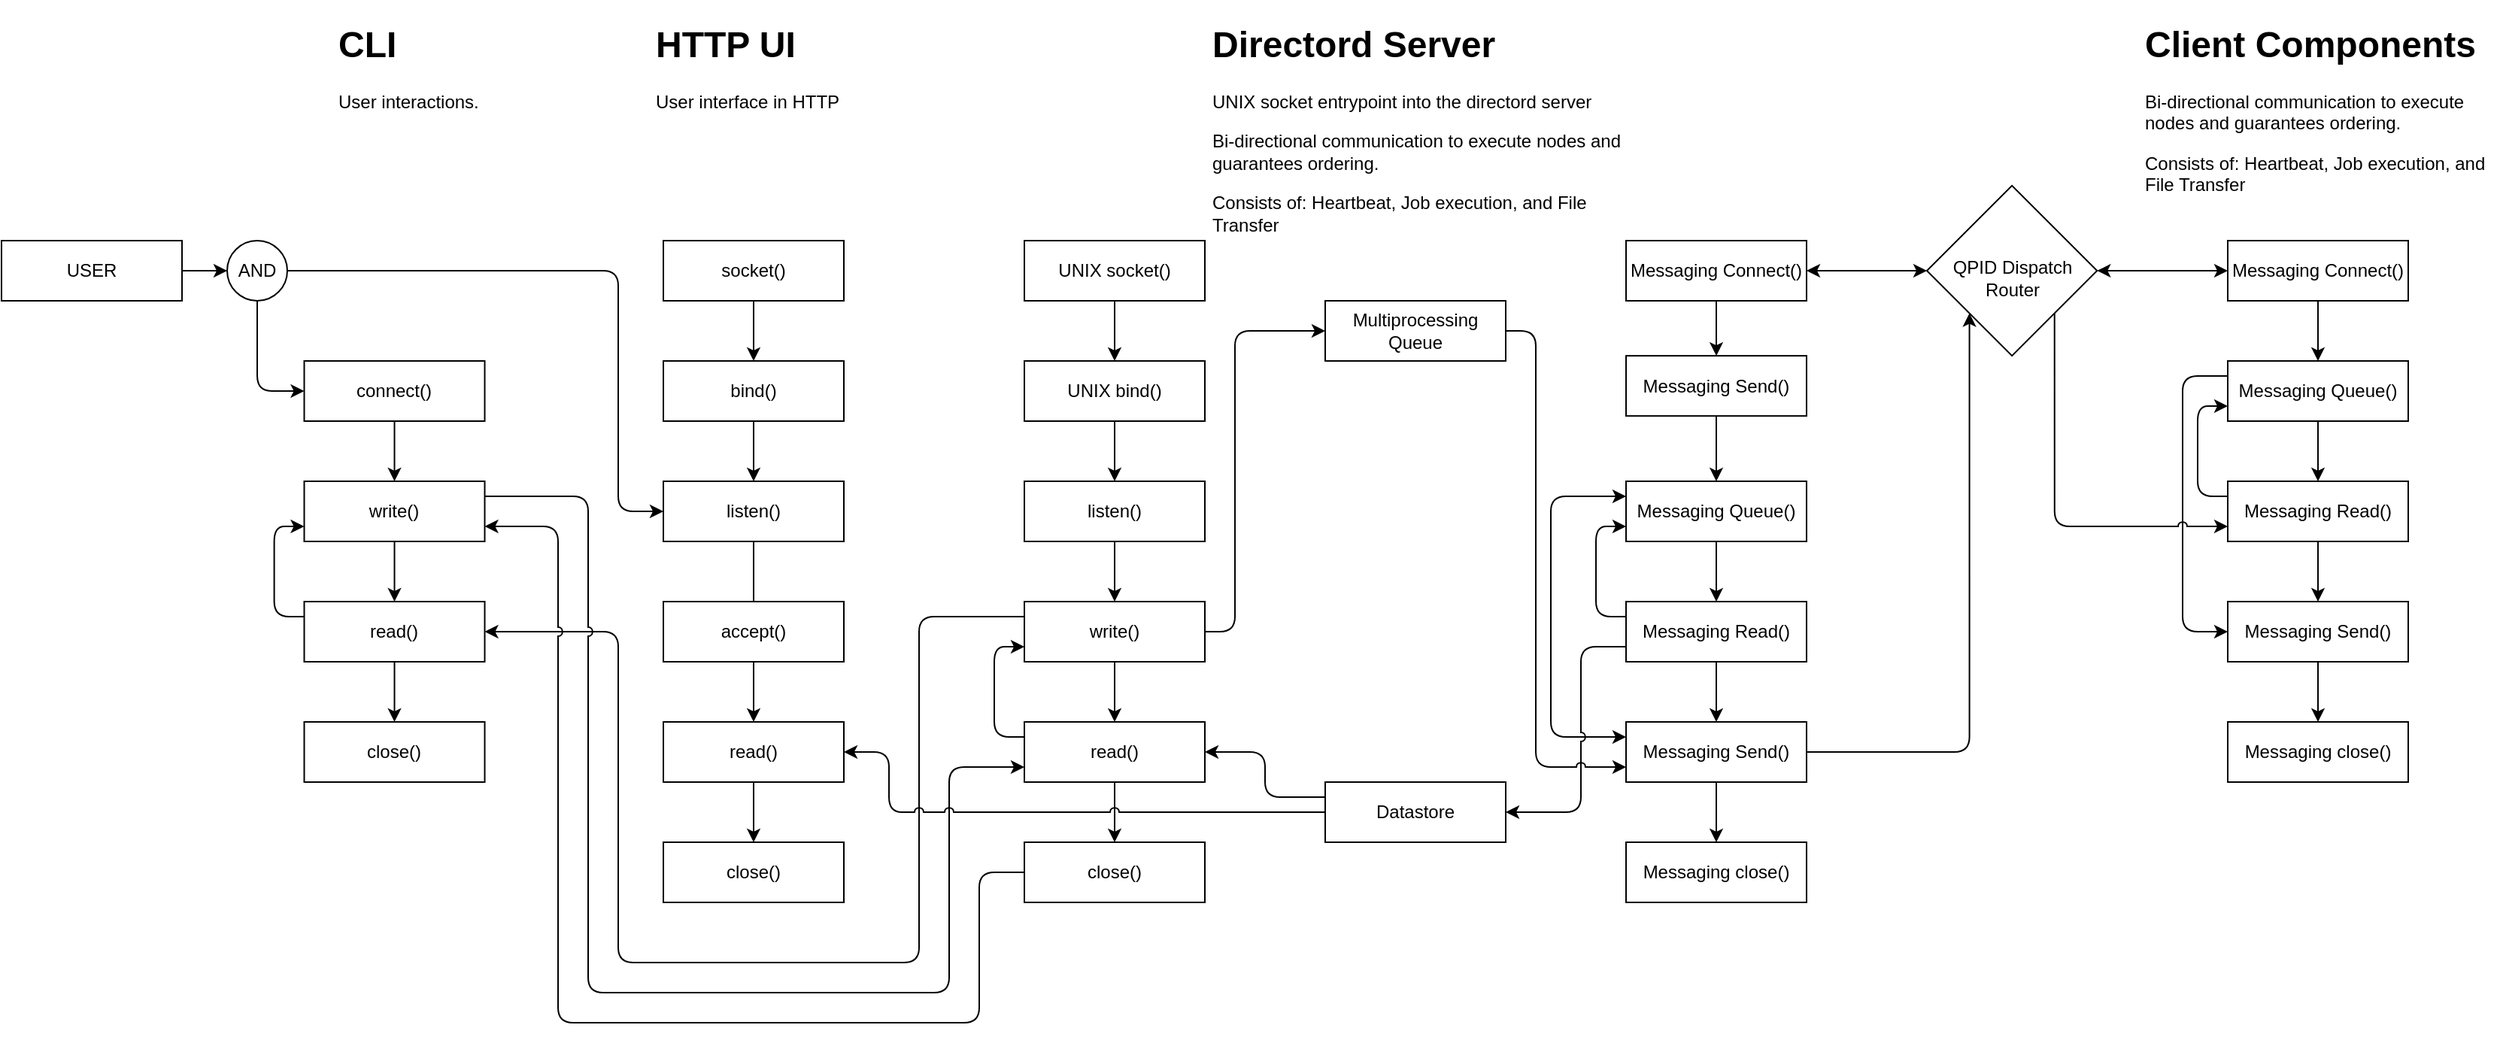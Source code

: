 <mxfile version="15.4.1" type="github">
  <diagram name="Page-1" id="8ce9d11a-91a2-4d17-14d8-a56ed91bf033">
    <mxGraphModel dx="3018" dy="1089" grid="1" gridSize="10" guides="1" tooltips="1" connect="1" arrows="1" fold="1" page="1" pageScale="1" pageWidth="1100" pageHeight="850" background="#ffffff" math="0" shadow="0">
      <root>
        <mxCell id="0" />
        <mxCell id="1" parent="0" />
        <mxCell id="bobSDe8uDwk_6qxty1IZ-181" style="edgeStyle=orthogonalEdgeStyle;orthogonalLoop=1;jettySize=auto;html=1;exitX=1;exitY=0.5;exitDx=0;exitDy=0;startArrow=none;startFill=0;rounded=1;jumpStyle=arc;entryX=0.5;entryY=1;entryDx=0;entryDy=0;" parent="1" source="bobSDe8uDwk_6qxty1IZ-66" target="_8_m-4VWOtP7xJWO-N_d-12" edge="1">
          <mxGeometry relative="1" as="geometry">
            <Array as="points">
              <mxPoint x="588" y="580" />
            </Array>
            <mxPoint x="590" y="280" as="targetPoint" />
          </mxGeometry>
        </mxCell>
        <mxCell id="bobSDe8uDwk_6qxty1IZ-14" style="edgeStyle=orthogonalEdgeStyle;rounded=0;orthogonalLoop=1;jettySize=auto;html=1;exitX=0.5;exitY=1;exitDx=0;exitDy=0;entryX=0.5;entryY=0;entryDx=0;entryDy=0;" parent="1" source="bobSDe8uDwk_6qxty1IZ-209" target="bobSDe8uDwk_6qxty1IZ-11" edge="1">
          <mxGeometry relative="1" as="geometry" />
        </mxCell>
        <mxCell id="bobSDe8uDwk_6qxty1IZ-7" value="UNIX socket()" style="rounded=0;whiteSpace=wrap;html=1;" parent="1" vertex="1">
          <mxGeometry x="-40" y="240" width="120" height="40" as="geometry" />
        </mxCell>
        <mxCell id="bobSDe8uDwk_6qxty1IZ-8" value="&lt;h1&gt;Directord Server&lt;/h1&gt;&lt;p&gt;UNIX socket entrypoint into the directord server&lt;/p&gt;&lt;p&gt;Bi-directional communication to execute nodes and guarantees ordering.&lt;/p&gt;&lt;p&gt;Consists of: Heartbeat, Job execution, and File Transfer&lt;/p&gt;" style="text;html=1;strokeColor=none;fillColor=none;spacing=5;spacingTop=-20;whiteSpace=wrap;overflow=hidden;rounded=0;" parent="1" vertex="1">
          <mxGeometry x="80" y="90" width="280" height="150" as="geometry" />
        </mxCell>
        <mxCell id="bobSDe8uDwk_6qxty1IZ-18" style="edgeStyle=orthogonalEdgeStyle;rounded=0;orthogonalLoop=1;jettySize=auto;html=1;exitX=0.5;exitY=1;exitDx=0;exitDy=0;entryX=0.5;entryY=0;entryDx=0;entryDy=0;" parent="1" source="bobSDe8uDwk_6qxty1IZ-11" target="bobSDe8uDwk_6qxty1IZ-15" edge="1">
          <mxGeometry relative="1" as="geometry" />
        </mxCell>
        <mxCell id="bobSDe8uDwk_6qxty1IZ-190" style="edgeStyle=orthogonalEdgeStyle;rounded=1;jumpStyle=arc;orthogonalLoop=1;jettySize=auto;html=1;exitX=1;exitY=0.5;exitDx=0;exitDy=0;entryX=0;entryY=0.5;entryDx=0;entryDy=0;startArrow=none;startFill=0;endArrow=classic;endFill=1;" parent="1" source="bobSDe8uDwk_6qxty1IZ-11" target="bobSDe8uDwk_6qxty1IZ-187" edge="1">
          <mxGeometry relative="1" as="geometry">
            <Array as="points">
              <mxPoint x="100" y="500" />
              <mxPoint x="100" y="300" />
            </Array>
          </mxGeometry>
        </mxCell>
        <mxCell id="bobSDe8uDwk_6qxty1IZ-240" style="edgeStyle=orthogonalEdgeStyle;rounded=1;jumpStyle=arc;orthogonalLoop=1;jettySize=auto;html=1;exitX=0;exitY=0.25;exitDx=0;exitDy=0;entryX=1;entryY=0.5;entryDx=0;entryDy=0;startArrow=none;startFill=0;endArrow=classic;endFill=1;" parent="1" source="bobSDe8uDwk_6qxty1IZ-11" target="bobSDe8uDwk_6qxty1IZ-201" edge="1">
          <mxGeometry relative="1" as="geometry">
            <Array as="points">
              <mxPoint x="-110" y="490" />
              <mxPoint x="-110" y="720" />
              <mxPoint x="-310" y="720" />
              <mxPoint x="-310" y="500" />
            </Array>
          </mxGeometry>
        </mxCell>
        <mxCell id="bobSDe8uDwk_6qxty1IZ-11" value="write()" style="rounded=0;whiteSpace=wrap;html=1;" parent="1" vertex="1">
          <mxGeometry x="-40" y="480" width="120" height="40" as="geometry" />
        </mxCell>
        <mxCell id="bobSDe8uDwk_6qxty1IZ-13" style="edgeStyle=orthogonalEdgeStyle;rounded=1;orthogonalLoop=1;jettySize=auto;html=1;exitX=1;exitY=0.25;exitDx=0;exitDy=0;entryX=0;entryY=0.75;entryDx=0;entryDy=0;startArrow=none;startFill=0;jumpStyle=arc;" parent="1" source="bobSDe8uDwk_6qxty1IZ-198" target="bobSDe8uDwk_6qxty1IZ-15" edge="1">
          <mxGeometry relative="1" as="geometry">
            <Array as="points">
              <mxPoint x="-330" y="410" />
              <mxPoint x="-330" y="740" />
              <mxPoint x="-90" y="740" />
              <mxPoint x="-90" y="590" />
            </Array>
          </mxGeometry>
        </mxCell>
        <mxCell id="bobSDe8uDwk_6qxty1IZ-203" style="edgeStyle=orthogonalEdgeStyle;rounded=1;jumpStyle=arc;orthogonalLoop=1;jettySize=auto;html=1;exitX=0.5;exitY=1;exitDx=0;exitDy=0;entryX=0.5;entryY=0;entryDx=0;entryDy=0;startArrow=none;startFill=0;endArrow=classic;endFill=1;" parent="1" source="bobSDe8uDwk_6qxty1IZ-12" target="bobSDe8uDwk_6qxty1IZ-198" edge="1">
          <mxGeometry relative="1" as="geometry" />
        </mxCell>
        <mxCell id="bobSDe8uDwk_6qxty1IZ-12" value="connect()" style="rounded=0;whiteSpace=wrap;html=1;" parent="1" vertex="1">
          <mxGeometry x="-518.75" y="320" width="120" height="40" as="geometry" />
        </mxCell>
        <mxCell id="bobSDe8uDwk_6qxty1IZ-17" style="edgeStyle=orthogonalEdgeStyle;rounded=1;orthogonalLoop=1;jettySize=auto;html=1;exitX=0;exitY=0.25;exitDx=0;exitDy=0;entryX=0;entryY=0.75;entryDx=0;entryDy=0;" parent="1" source="bobSDe8uDwk_6qxty1IZ-15" target="bobSDe8uDwk_6qxty1IZ-11" edge="1">
          <mxGeometry relative="1" as="geometry" />
        </mxCell>
        <mxCell id="bobSDe8uDwk_6qxty1IZ-19" style="edgeStyle=orthogonalEdgeStyle;rounded=0;orthogonalLoop=1;jettySize=auto;html=1;exitX=0.5;exitY=1;exitDx=0;exitDy=0;entryX=0.5;entryY=0;entryDx=0;entryDy=0;" parent="1" source="bobSDe8uDwk_6qxty1IZ-15" target="bobSDe8uDwk_6qxty1IZ-16" edge="1">
          <mxGeometry relative="1" as="geometry" />
        </mxCell>
        <mxCell id="bobSDe8uDwk_6qxty1IZ-15" value="read()" style="rounded=0;whiteSpace=wrap;html=1;" parent="1" vertex="1">
          <mxGeometry x="-40" y="560" width="120" height="40" as="geometry" />
        </mxCell>
        <mxCell id="bobSDe8uDwk_6qxty1IZ-196" style="edgeStyle=orthogonalEdgeStyle;rounded=1;jumpStyle=arc;orthogonalLoop=1;jettySize=auto;html=1;exitX=0;exitY=0.5;exitDx=0;exitDy=0;entryX=1;entryY=0.75;entryDx=0;entryDy=0;startArrow=none;startFill=0;endArrow=classic;endFill=1;" parent="1" source="bobSDe8uDwk_6qxty1IZ-16" target="bobSDe8uDwk_6qxty1IZ-198" edge="1">
          <mxGeometry relative="1" as="geometry">
            <Array as="points">
              <mxPoint x="-70" y="660" />
              <mxPoint x="-70" y="760" />
              <mxPoint x="-350" y="760" />
              <mxPoint x="-350" y="430" />
            </Array>
          </mxGeometry>
        </mxCell>
        <mxCell id="bobSDe8uDwk_6qxty1IZ-16" value="close()" style="rounded=0;whiteSpace=wrap;html=1;" parent="1" vertex="1">
          <mxGeometry x="-40" y="640" width="120" height="40" as="geometry" />
        </mxCell>
        <mxCell id="bobSDe8uDwk_6qxty1IZ-20" value="&lt;h1&gt;CLI&lt;/h1&gt;&lt;p&gt;User interactions.&lt;/p&gt;" style="text;html=1;strokeColor=none;fillColor=none;spacing=5;spacingTop=-20;whiteSpace=wrap;overflow=hidden;rounded=0;" parent="1" vertex="1">
          <mxGeometry x="-501.25" y="90" width="102.5" height="70" as="geometry" />
        </mxCell>
        <mxCell id="bobSDe8uDwk_6qxty1IZ-56" style="edgeStyle=orthogonalEdgeStyle;rounded=0;orthogonalLoop=1;jettySize=auto;html=1;exitX=0.5;exitY=1;exitDx=0;exitDy=0;entryX=0.5;entryY=0;entryDx=0;entryDy=0;fontStyle=0" parent="1" target="bobSDe8uDwk_6qxty1IZ-59" edge="1">
          <mxGeometry relative="1" as="geometry">
            <mxPoint x="420" y="280" as="sourcePoint" />
          </mxGeometry>
        </mxCell>
        <mxCell id="bobSDe8uDwk_6qxty1IZ-60" style="edgeStyle=orthogonalEdgeStyle;rounded=0;orthogonalLoop=1;jettySize=auto;html=1;exitX=0.5;exitY=1;exitDx=0;exitDy=0;entryX=0.5;entryY=0;entryDx=0;entryDy=0;fontStyle=0" parent="1" source="bobSDe8uDwk_6qxty1IZ-61" target="bobSDe8uDwk_6qxty1IZ-63" edge="1">
          <mxGeometry relative="1" as="geometry" />
        </mxCell>
        <mxCell id="_8_m-4VWOtP7xJWO-N_d-5" style="edgeStyle=orthogonalEdgeStyle;rounded=1;orthogonalLoop=1;jettySize=auto;html=1;exitX=0;exitY=0.25;exitDx=0;exitDy=0;entryX=0;entryY=0.25;entryDx=0;entryDy=0;startArrow=classic;startFill=1;jumpStyle=arc;" edge="1" parent="1" source="bobSDe8uDwk_6qxty1IZ-61" target="bobSDe8uDwk_6qxty1IZ-66">
          <mxGeometry relative="1" as="geometry">
            <Array as="points">
              <mxPoint x="310" y="410" />
              <mxPoint x="310" y="570" />
            </Array>
          </mxGeometry>
        </mxCell>
        <mxCell id="bobSDe8uDwk_6qxty1IZ-61" value="Messaging Queue()" style="rounded=0;whiteSpace=wrap;html=1;fontStyle=0" parent="1" vertex="1">
          <mxGeometry x="360" y="400" width="120" height="40" as="geometry" />
        </mxCell>
        <mxCell id="bobSDe8uDwk_6qxty1IZ-185" style="edgeStyle=orthogonalEdgeStyle;rounded=1;jumpStyle=arc;orthogonalLoop=1;jettySize=auto;html=1;exitX=0.5;exitY=1;exitDx=0;exitDy=0;entryX=0.5;entryY=0;entryDx=0;entryDy=0;startArrow=none;startFill=0;endArrow=classic;endFill=1;" parent="1" source="bobSDe8uDwk_6qxty1IZ-63" target="bobSDe8uDwk_6qxty1IZ-66" edge="1">
          <mxGeometry relative="1" as="geometry" />
        </mxCell>
        <mxCell id="_8_m-4VWOtP7xJWO-N_d-6" style="edgeStyle=orthogonalEdgeStyle;rounded=1;orthogonalLoop=1;jettySize=auto;html=1;exitX=0;exitY=0.25;exitDx=0;exitDy=0;entryX=0;entryY=0.75;entryDx=0;entryDy=0;startArrow=none;startFill=0;endArrow=classic;endFill=1;jumpStyle=arc;" edge="1" parent="1" source="bobSDe8uDwk_6qxty1IZ-63" target="bobSDe8uDwk_6qxty1IZ-61">
          <mxGeometry relative="1" as="geometry" />
        </mxCell>
        <mxCell id="bobSDe8uDwk_6qxty1IZ-63" value="Messaging Read()" style="rounded=0;whiteSpace=wrap;html=1;fontStyle=0" parent="1" vertex="1">
          <mxGeometry x="360" y="480" width="120" height="40" as="geometry" />
        </mxCell>
        <mxCell id="bobSDe8uDwk_6qxty1IZ-65" style="edgeStyle=orthogonalEdgeStyle;rounded=0;orthogonalLoop=1;jettySize=auto;html=1;exitX=0.5;exitY=1;exitDx=0;exitDy=0;entryX=0.5;entryY=0;entryDx=0;entryDy=0;fontStyle=0" parent="1" source="bobSDe8uDwk_6qxty1IZ-66" target="bobSDe8uDwk_6qxty1IZ-67" edge="1">
          <mxGeometry relative="1" as="geometry" />
        </mxCell>
        <mxCell id="bobSDe8uDwk_6qxty1IZ-194" style="edgeStyle=orthogonalEdgeStyle;rounded=1;jumpStyle=arc;orthogonalLoop=1;jettySize=auto;html=1;exitX=0;exitY=0.75;exitDx=0;exitDy=0;entryX=1;entryY=0.5;entryDx=0;entryDy=0;startArrow=none;startFill=0;endArrow=classic;endFill=1;" parent="1" source="bobSDe8uDwk_6qxty1IZ-63" target="bobSDe8uDwk_6qxty1IZ-189" edge="1">
          <mxGeometry relative="1" as="geometry">
            <mxPoint x="240" y="460" as="targetPoint" />
            <Array as="points">
              <mxPoint x="330" y="510" />
              <mxPoint x="330" y="620" />
            </Array>
          </mxGeometry>
        </mxCell>
        <mxCell id="bobSDe8uDwk_6qxty1IZ-66" value="Messaging Send()" style="rounded=0;whiteSpace=wrap;html=1;fontStyle=0" parent="1" vertex="1">
          <mxGeometry x="360" y="560" width="120" height="40" as="geometry" />
        </mxCell>
        <mxCell id="bobSDe8uDwk_6qxty1IZ-67" value="Messaging close()" style="rounded=0;whiteSpace=wrap;html=1;fontStyle=0" parent="1" vertex="1">
          <mxGeometry x="360" y="640" width="120" height="40" as="geometry" />
        </mxCell>
        <mxCell id="bobSDe8uDwk_6qxty1IZ-85" style="edgeStyle=orthogonalEdgeStyle;rounded=0;orthogonalLoop=1;jettySize=auto;html=1;exitX=0.5;exitY=1;exitDx=0;exitDy=0;entryX=0.5;entryY=0;entryDx=0;entryDy=0;fontStyle=0" parent="1" edge="1">
          <mxGeometry relative="1" as="geometry">
            <mxPoint x="425" y="260" as="sourcePoint" />
          </mxGeometry>
        </mxCell>
        <mxCell id="bobSDe8uDwk_6qxty1IZ-87" style="edgeStyle=orthogonalEdgeStyle;rounded=0;orthogonalLoop=1;jettySize=auto;html=1;exitX=0.5;exitY=1;exitDx=0;exitDy=0;fontStyle=0" parent="1" edge="1">
          <mxGeometry relative="1" as="geometry">
            <mxPoint x="425" y="340" as="sourcePoint" />
          </mxGeometry>
        </mxCell>
        <mxCell id="bobSDe8uDwk_6qxty1IZ-89" style="edgeStyle=orthogonalEdgeStyle;rounded=0;orthogonalLoop=1;jettySize=auto;html=1;exitX=0.5;exitY=1;exitDx=0;exitDy=0;entryX=0.5;entryY=0;entryDx=0;entryDy=0;fontStyle=0" parent="1" edge="1">
          <mxGeometry relative="1" as="geometry">
            <mxPoint x="425" y="420" as="sourcePoint" />
          </mxGeometry>
        </mxCell>
        <mxCell id="bobSDe8uDwk_6qxty1IZ-91" style="edgeStyle=orthogonalEdgeStyle;rounded=0;orthogonalLoop=1;jettySize=auto;html=1;exitX=0.5;exitY=1;exitDx=0;exitDy=0;entryX=0.5;entryY=0;entryDx=0;entryDy=0;fontStyle=0" parent="1" edge="1">
          <mxGeometry relative="1" as="geometry">
            <mxPoint x="425" y="500" as="sourcePoint" />
          </mxGeometry>
        </mxCell>
        <mxCell id="bobSDe8uDwk_6qxty1IZ-93" style="edgeStyle=orthogonalEdgeStyle;rounded=0;orthogonalLoop=1;jettySize=auto;html=1;exitX=0;exitY=0.25;exitDx=0;exitDy=0;entryX=0;entryY=0.75;entryDx=0;entryDy=0;fontStyle=0" parent="1" edge="1">
          <mxGeometry relative="1" as="geometry">
            <mxPoint x="365" y="490" as="targetPoint" />
          </mxGeometry>
        </mxCell>
        <mxCell id="bobSDe8uDwk_6qxty1IZ-94" style="edgeStyle=orthogonalEdgeStyle;rounded=0;orthogonalLoop=1;jettySize=auto;html=1;exitX=0.5;exitY=1;exitDx=0;exitDy=0;entryX=0.5;entryY=0;entryDx=0;entryDy=0;fontStyle=0" parent="1" edge="1">
          <mxGeometry relative="1" as="geometry">
            <mxPoint x="425" y="580" as="sourcePoint" />
          </mxGeometry>
        </mxCell>
        <mxCell id="bobSDe8uDwk_6qxty1IZ-97" style="edgeStyle=orthogonalEdgeStyle;rounded=0;orthogonalLoop=1;jettySize=auto;html=1;exitX=0.5;exitY=1;exitDx=0;exitDy=0;entryX=0.5;entryY=0;entryDx=0;entryDy=0;fontStyle=0" parent="1" edge="1">
          <mxGeometry relative="1" as="geometry">
            <mxPoint x="435" y="270" as="sourcePoint" />
          </mxGeometry>
        </mxCell>
        <mxCell id="bobSDe8uDwk_6qxty1IZ-99" style="edgeStyle=orthogonalEdgeStyle;rounded=0;orthogonalLoop=1;jettySize=auto;html=1;exitX=0.5;exitY=1;exitDx=0;exitDy=0;fontStyle=0" parent="1" edge="1">
          <mxGeometry relative="1" as="geometry">
            <mxPoint x="435" y="350" as="sourcePoint" />
          </mxGeometry>
        </mxCell>
        <mxCell id="bobSDe8uDwk_6qxty1IZ-101" style="edgeStyle=orthogonalEdgeStyle;rounded=0;orthogonalLoop=1;jettySize=auto;html=1;exitX=0.5;exitY=1;exitDx=0;exitDy=0;entryX=0.5;entryY=0;entryDx=0;entryDy=0;fontStyle=0" parent="1" edge="1">
          <mxGeometry relative="1" as="geometry">
            <mxPoint x="435" y="430" as="sourcePoint" />
          </mxGeometry>
        </mxCell>
        <mxCell id="bobSDe8uDwk_6qxty1IZ-103" style="edgeStyle=orthogonalEdgeStyle;rounded=0;orthogonalLoop=1;jettySize=auto;html=1;exitX=0.5;exitY=1;exitDx=0;exitDy=0;entryX=0.5;entryY=0;entryDx=0;entryDy=0;fontStyle=0" parent="1" edge="1">
          <mxGeometry relative="1" as="geometry">
            <mxPoint x="435" y="510" as="sourcePoint" />
          </mxGeometry>
        </mxCell>
        <mxCell id="bobSDe8uDwk_6qxty1IZ-105" style="edgeStyle=orthogonalEdgeStyle;rounded=0;orthogonalLoop=1;jettySize=auto;html=1;exitX=0;exitY=0.25;exitDx=0;exitDy=0;entryX=0;entryY=0.75;entryDx=0;entryDy=0;fontStyle=0" parent="1" edge="1">
          <mxGeometry relative="1" as="geometry">
            <mxPoint x="375" y="500" as="targetPoint" />
          </mxGeometry>
        </mxCell>
        <mxCell id="bobSDe8uDwk_6qxty1IZ-106" style="edgeStyle=orthogonalEdgeStyle;rounded=0;orthogonalLoop=1;jettySize=auto;html=1;exitX=0.5;exitY=1;exitDx=0;exitDy=0;entryX=0.5;entryY=0;entryDx=0;entryDy=0;fontStyle=0" parent="1" edge="1">
          <mxGeometry relative="1" as="geometry">
            <mxPoint x="435" y="590" as="sourcePoint" />
          </mxGeometry>
        </mxCell>
        <mxCell id="bobSDe8uDwk_6qxty1IZ-125" style="edgeStyle=orthogonalEdgeStyle;rounded=0;orthogonalLoop=1;jettySize=auto;html=1;exitX=0.5;exitY=1;exitDx=0;exitDy=0;entryX=0.5;entryY=0;entryDx=0;entryDy=0;" parent="1" source="bobSDe8uDwk_6qxty1IZ-115" target="bobSDe8uDwk_6qxty1IZ-119" edge="1">
          <mxGeometry relative="1" as="geometry">
            <mxPoint x="820" y="320" as="targetPoint" />
          </mxGeometry>
        </mxCell>
        <mxCell id="_8_m-4VWOtP7xJWO-N_d-3" style="edgeStyle=orthogonalEdgeStyle;rounded=0;orthogonalLoop=1;jettySize=auto;html=1;exitX=0;exitY=0.5;exitDx=0;exitDy=0;entryX=1;entryY=0;entryDx=0;entryDy=0;startArrow=classic;startFill=1;" edge="1" parent="1" source="bobSDe8uDwk_6qxty1IZ-115" target="_8_m-4VWOtP7xJWO-N_d-12">
          <mxGeometry relative="1" as="geometry">
            <mxPoint x="680" y="260" as="targetPoint" />
          </mxGeometry>
        </mxCell>
        <mxCell id="bobSDe8uDwk_6qxty1IZ-115" value="Messaging Connect()" style="rounded=0;whiteSpace=wrap;html=1;fontStyle=0" parent="1" vertex="1">
          <mxGeometry x="760" y="240" width="120" height="40" as="geometry" />
        </mxCell>
        <mxCell id="bobSDe8uDwk_6qxty1IZ-118" style="edgeStyle=orthogonalEdgeStyle;rounded=0;orthogonalLoop=1;jettySize=auto;html=1;exitX=0.5;exitY=1;exitDx=0;exitDy=0;entryX=0.5;entryY=0;entryDx=0;entryDy=0;fontStyle=0" parent="1" source="bobSDe8uDwk_6qxty1IZ-119" target="bobSDe8uDwk_6qxty1IZ-121" edge="1">
          <mxGeometry relative="1" as="geometry" />
        </mxCell>
        <mxCell id="_8_m-4VWOtP7xJWO-N_d-9" style="edgeStyle=orthogonalEdgeStyle;rounded=1;orthogonalLoop=1;jettySize=auto;html=1;exitX=0;exitY=0.25;exitDx=0;exitDy=0;startArrow=none;startFill=0;endArrow=classic;endFill=1;entryX=0;entryY=0.5;entryDx=0;entryDy=0;jumpStyle=arc;" edge="1" parent="1" source="bobSDe8uDwk_6qxty1IZ-119" target="bobSDe8uDwk_6qxty1IZ-123">
          <mxGeometry relative="1" as="geometry">
            <Array as="points">
              <mxPoint x="730" y="330" />
              <mxPoint x="730" y="500" />
            </Array>
          </mxGeometry>
        </mxCell>
        <mxCell id="bobSDe8uDwk_6qxty1IZ-119" value="Messaging Queue()" style="rounded=0;whiteSpace=wrap;html=1;fontStyle=0" parent="1" vertex="1">
          <mxGeometry x="760" y="320" width="120" height="40" as="geometry" />
        </mxCell>
        <mxCell id="bobSDe8uDwk_6qxty1IZ-120" style="edgeStyle=orthogonalEdgeStyle;rounded=0;orthogonalLoop=1;jettySize=auto;html=1;exitX=0.5;exitY=1;exitDx=0;exitDy=0;entryX=0.5;entryY=0;entryDx=0;entryDy=0;fontStyle=0" parent="1" source="bobSDe8uDwk_6qxty1IZ-121" target="bobSDe8uDwk_6qxty1IZ-123" edge="1">
          <mxGeometry relative="1" as="geometry" />
        </mxCell>
        <mxCell id="_8_m-4VWOtP7xJWO-N_d-8" style="edgeStyle=orthogonalEdgeStyle;rounded=1;orthogonalLoop=1;jettySize=auto;html=1;exitX=0;exitY=0.25;exitDx=0;exitDy=0;entryX=0;entryY=0.75;entryDx=0;entryDy=0;startArrow=none;startFill=0;endArrow=classic;endFill=1;jumpStyle=arc;" edge="1" parent="1" source="bobSDe8uDwk_6qxty1IZ-121" target="bobSDe8uDwk_6qxty1IZ-119">
          <mxGeometry relative="1" as="geometry" />
        </mxCell>
        <mxCell id="bobSDe8uDwk_6qxty1IZ-121" value="Messaging&amp;nbsp;Read()" style="rounded=0;whiteSpace=wrap;html=1;fontStyle=0" parent="1" vertex="1">
          <mxGeometry x="760" y="400" width="120" height="40" as="geometry" />
        </mxCell>
        <mxCell id="bobSDe8uDwk_6qxty1IZ-122" style="edgeStyle=orthogonalEdgeStyle;rounded=0;orthogonalLoop=1;jettySize=auto;html=1;exitX=0.5;exitY=1;exitDx=0;exitDy=0;entryX=0.5;entryY=0;entryDx=0;entryDy=0;fontStyle=0" parent="1" source="bobSDe8uDwk_6qxty1IZ-123" target="bobSDe8uDwk_6qxty1IZ-124" edge="1">
          <mxGeometry relative="1" as="geometry" />
        </mxCell>
        <mxCell id="bobSDe8uDwk_6qxty1IZ-123" value="Messaging&amp;nbsp;Send()" style="rounded=0;whiteSpace=wrap;html=1;fontStyle=0" parent="1" vertex="1">
          <mxGeometry x="760" y="480" width="120" height="40" as="geometry" />
        </mxCell>
        <mxCell id="bobSDe8uDwk_6qxty1IZ-124" value="Messaging&amp;nbsp;close()" style="rounded=0;whiteSpace=wrap;html=1;fontStyle=0" parent="1" vertex="1">
          <mxGeometry x="760" y="560" width="120" height="40" as="geometry" />
        </mxCell>
        <mxCell id="bobSDe8uDwk_6qxty1IZ-133" style="edgeStyle=orthogonalEdgeStyle;rounded=0;orthogonalLoop=1;jettySize=auto;html=1;exitX=0.5;exitY=1;exitDx=0;exitDy=0;entryX=0.5;entryY=0;entryDx=0;entryDy=0;fontStyle=0" parent="1" edge="1">
          <mxGeometry relative="1" as="geometry">
            <mxPoint x="750" y="540" as="targetPoint" />
          </mxGeometry>
        </mxCell>
        <mxCell id="bobSDe8uDwk_6qxty1IZ-135" style="edgeStyle=orthogonalEdgeStyle;rounded=0;orthogonalLoop=1;jettySize=auto;html=1;exitX=0.5;exitY=1;exitDx=0;exitDy=0;entryX=0.5;entryY=0;entryDx=0;entryDy=0;fontStyle=0" parent="1" edge="1">
          <mxGeometry relative="1" as="geometry">
            <mxPoint x="750" y="620" as="targetPoint" />
          </mxGeometry>
        </mxCell>
        <mxCell id="bobSDe8uDwk_6qxty1IZ-136" style="edgeStyle=orthogonalEdgeStyle;rounded=0;orthogonalLoop=1;jettySize=auto;html=1;exitX=0;exitY=0.5;exitDx=0;exitDy=0;entryX=0;entryY=0.5;entryDx=0;entryDy=0;" parent="1" edge="1">
          <mxGeometry relative="1" as="geometry">
            <mxPoint x="690" y="560" as="sourcePoint" />
          </mxGeometry>
        </mxCell>
        <mxCell id="bobSDe8uDwk_6qxty1IZ-145" style="edgeStyle=orthogonalEdgeStyle;rounded=0;orthogonalLoop=1;jettySize=auto;html=1;exitX=0.5;exitY=1;exitDx=0;exitDy=0;entryX=0.5;entryY=0;entryDx=0;entryDy=0;fontStyle=0" parent="1" edge="1">
          <mxGeometry relative="1" as="geometry">
            <mxPoint x="760" y="510" as="sourcePoint" />
          </mxGeometry>
        </mxCell>
        <mxCell id="bobSDe8uDwk_6qxty1IZ-147" style="edgeStyle=orthogonalEdgeStyle;rounded=0;orthogonalLoop=1;jettySize=auto;html=1;exitX=0.5;exitY=1;exitDx=0;exitDy=0;entryX=0.5;entryY=0;entryDx=0;entryDy=0;fontStyle=0" parent="1" edge="1">
          <mxGeometry relative="1" as="geometry">
            <mxPoint x="760" y="590" as="sourcePoint" />
          </mxGeometry>
        </mxCell>
        <mxCell id="bobSDe8uDwk_6qxty1IZ-148" style="edgeStyle=orthogonalEdgeStyle;rounded=0;orthogonalLoop=1;jettySize=auto;html=1;exitX=0;exitY=0.5;exitDx=0;exitDy=0;entryX=0;entryY=0.5;entryDx=0;entryDy=0;" parent="1" edge="1">
          <mxGeometry relative="1" as="geometry">
            <mxPoint x="700" y="490" as="targetPoint" />
          </mxGeometry>
        </mxCell>
        <mxCell id="bobSDe8uDwk_6qxty1IZ-163" value="&lt;h1&gt;Client Components&lt;/h1&gt;&lt;p&gt;Bi-directional communication to execute nodes and guarantees ordering.&lt;/p&gt;&lt;p&gt;Consists of: Heartbeat, Job execution, and File Transfer&lt;/p&gt;" style="text;html=1;strokeColor=none;fillColor=none;spacing=5;spacingTop=-20;whiteSpace=wrap;overflow=hidden;rounded=0;" parent="1" vertex="1">
          <mxGeometry x="700" y="90" width="240" height="120" as="geometry" />
        </mxCell>
        <mxCell id="bobSDe8uDwk_6qxty1IZ-139" style="edgeStyle=orthogonalEdgeStyle;rounded=0;orthogonalLoop=1;jettySize=auto;html=1;exitX=0.5;exitY=1;exitDx=0;exitDy=0;entryX=0.5;entryY=0;entryDx=0;entryDy=0;" parent="1" edge="1">
          <mxGeometry relative="1" as="geometry">
            <mxPoint x="760" y="310" as="targetPoint" />
          </mxGeometry>
        </mxCell>
        <mxCell id="bobSDe8uDwk_6qxty1IZ-179" style="edgeStyle=orthogonalEdgeStyle;rounded=0;orthogonalLoop=1;jettySize=auto;html=1;exitX=0.5;exitY=1;exitDx=0;exitDy=0;entryX=0.5;entryY=0;entryDx=0;entryDy=0;" parent="1" source="bobSDe8uDwk_6qxty1IZ-169" target="bobSDe8uDwk_6qxty1IZ-170" edge="1">
          <mxGeometry relative="1" as="geometry">
            <mxPoint x="420" y="360" as="targetPoint" />
          </mxGeometry>
        </mxCell>
        <mxCell id="_8_m-4VWOtP7xJWO-N_d-2" style="edgeStyle=orthogonalEdgeStyle;rounded=0;orthogonalLoop=1;jettySize=auto;html=1;exitX=1;exitY=0.5;exitDx=0;exitDy=0;startArrow=classic;startFill=1;entryX=0;entryY=1;entryDx=0;entryDy=0;" edge="1" parent="1" source="bobSDe8uDwk_6qxty1IZ-169" target="_8_m-4VWOtP7xJWO-N_d-12">
          <mxGeometry relative="1" as="geometry">
            <mxPoint x="540" y="260" as="targetPoint" />
          </mxGeometry>
        </mxCell>
        <mxCell id="bobSDe8uDwk_6qxty1IZ-169" value="Messaging Connect()" style="rounded=0;whiteSpace=wrap;html=1;fontStyle=0" parent="1" vertex="1">
          <mxGeometry x="360" y="240" width="120" height="40" as="geometry" />
        </mxCell>
        <mxCell id="bobSDe8uDwk_6qxty1IZ-173" style="edgeStyle=orthogonalEdgeStyle;rounded=0;orthogonalLoop=1;jettySize=auto;html=1;exitX=0.5;exitY=1;exitDx=0;exitDy=0;" parent="1" source="bobSDe8uDwk_6qxty1IZ-170" target="bobSDe8uDwk_6qxty1IZ-61" edge="1">
          <mxGeometry relative="1" as="geometry" />
        </mxCell>
        <mxCell id="bobSDe8uDwk_6qxty1IZ-170" value="Messaging Send()" style="rounded=0;whiteSpace=wrap;html=1;fontStyle=0" parent="1" vertex="1">
          <mxGeometry x="360" y="316.57" width="120" height="40" as="geometry" />
        </mxCell>
        <mxCell id="bobSDe8uDwk_6qxty1IZ-193" style="edgeStyle=orthogonalEdgeStyle;rounded=1;jumpStyle=arc;orthogonalLoop=1;jettySize=auto;html=1;exitX=1;exitY=0.5;exitDx=0;exitDy=0;entryX=0;entryY=0.75;entryDx=0;entryDy=0;startArrow=none;startFill=0;endArrow=classic;endFill=1;" parent="1" source="bobSDe8uDwk_6qxty1IZ-187" target="bobSDe8uDwk_6qxty1IZ-66" edge="1">
          <mxGeometry relative="1" as="geometry">
            <mxPoint x="310" y="270" as="sourcePoint" />
            <Array as="points">
              <mxPoint x="300" y="300" />
              <mxPoint x="300" y="590" />
            </Array>
          </mxGeometry>
        </mxCell>
        <mxCell id="bobSDe8uDwk_6qxty1IZ-187" value="Multiprocessing Queue" style="rounded=0;whiteSpace=wrap;html=1;fontStyle=0" parent="1" vertex="1">
          <mxGeometry x="160" y="280" width="120" height="40" as="geometry" />
        </mxCell>
        <mxCell id="bobSDe8uDwk_6qxty1IZ-237" style="edgeStyle=orthogonalEdgeStyle;rounded=1;jumpStyle=arc;orthogonalLoop=1;jettySize=auto;html=1;exitX=0;exitY=0.5;exitDx=0;exitDy=0;entryX=1;entryY=0.5;entryDx=0;entryDy=0;startArrow=none;startFill=0;endArrow=classic;endFill=1;" parent="1" source="bobSDe8uDwk_6qxty1IZ-189" target="bobSDe8uDwk_6qxty1IZ-229" edge="1">
          <mxGeometry relative="1" as="geometry">
            <Array as="points">
              <mxPoint x="-130" y="620" />
              <mxPoint x="-130" y="580" />
            </Array>
          </mxGeometry>
        </mxCell>
        <mxCell id="bobSDe8uDwk_6qxty1IZ-244" style="edgeStyle=orthogonalEdgeStyle;rounded=1;jumpStyle=arc;orthogonalLoop=1;jettySize=auto;html=1;exitX=0;exitY=0.25;exitDx=0;exitDy=0;entryX=1;entryY=0.5;entryDx=0;entryDy=0;startArrow=none;startFill=0;endArrow=classic;endFill=1;" parent="1" source="bobSDe8uDwk_6qxty1IZ-189" target="bobSDe8uDwk_6qxty1IZ-15" edge="1">
          <mxGeometry relative="1" as="geometry" />
        </mxCell>
        <mxCell id="bobSDe8uDwk_6qxty1IZ-189" value="Datastore" style="rounded=0;whiteSpace=wrap;html=1;fontStyle=0" parent="1" vertex="1">
          <mxGeometry x="160" y="600" width="120" height="40" as="geometry" />
        </mxCell>
        <mxCell id="bobSDe8uDwk_6qxty1IZ-197" style="edgeStyle=orthogonalEdgeStyle;rounded=0;orthogonalLoop=1;jettySize=auto;html=1;exitX=0.5;exitY=1;exitDx=0;exitDy=0;entryX=0.5;entryY=0;entryDx=0;entryDy=0;" parent="1" source="bobSDe8uDwk_6qxty1IZ-198" target="bobSDe8uDwk_6qxty1IZ-201" edge="1">
          <mxGeometry relative="1" as="geometry" />
        </mxCell>
        <mxCell id="bobSDe8uDwk_6qxty1IZ-198" value="write()" style="rounded=0;whiteSpace=wrap;html=1;" parent="1" vertex="1">
          <mxGeometry x="-518.75" y="400" width="120" height="40" as="geometry" />
        </mxCell>
        <mxCell id="bobSDe8uDwk_6qxty1IZ-199" style="edgeStyle=orthogonalEdgeStyle;rounded=1;orthogonalLoop=1;jettySize=auto;html=1;exitX=0;exitY=0.25;exitDx=0;exitDy=0;entryX=0;entryY=0.75;entryDx=0;entryDy=0;" parent="1" source="bobSDe8uDwk_6qxty1IZ-201" target="bobSDe8uDwk_6qxty1IZ-198" edge="1">
          <mxGeometry relative="1" as="geometry" />
        </mxCell>
        <mxCell id="bobSDe8uDwk_6qxty1IZ-200" style="edgeStyle=orthogonalEdgeStyle;rounded=0;orthogonalLoop=1;jettySize=auto;html=1;exitX=0.5;exitY=1;exitDx=0;exitDy=0;entryX=0.5;entryY=0;entryDx=0;entryDy=0;" parent="1" source="bobSDe8uDwk_6qxty1IZ-201" target="bobSDe8uDwk_6qxty1IZ-202" edge="1">
          <mxGeometry relative="1" as="geometry" />
        </mxCell>
        <mxCell id="bobSDe8uDwk_6qxty1IZ-201" value="read()" style="rounded=0;whiteSpace=wrap;html=1;" parent="1" vertex="1">
          <mxGeometry x="-518.75" y="480" width="120" height="40" as="geometry" />
        </mxCell>
        <mxCell id="bobSDe8uDwk_6qxty1IZ-202" value="close()" style="rounded=0;whiteSpace=wrap;html=1;" parent="1" vertex="1">
          <mxGeometry x="-518.75" y="560" width="120" height="40" as="geometry" />
        </mxCell>
        <mxCell id="bobSDe8uDwk_6qxty1IZ-204" value="UNIX bind()" style="rounded=0;whiteSpace=wrap;html=1;" parent="1" vertex="1">
          <mxGeometry x="-40" y="320" width="120" height="40" as="geometry" />
        </mxCell>
        <mxCell id="bobSDe8uDwk_6qxty1IZ-205" style="edgeStyle=orthogonalEdgeStyle;rounded=0;orthogonalLoop=1;jettySize=auto;html=1;exitX=0.5;exitY=1;exitDx=0;exitDy=0;entryX=0.5;entryY=0;entryDx=0;entryDy=0;" parent="1" source="bobSDe8uDwk_6qxty1IZ-7" target="bobSDe8uDwk_6qxty1IZ-204" edge="1">
          <mxGeometry relative="1" as="geometry">
            <mxPoint x="20" y="280" as="sourcePoint" />
            <mxPoint x="20" y="390" as="targetPoint" />
          </mxGeometry>
        </mxCell>
        <mxCell id="bobSDe8uDwk_6qxty1IZ-206" value="&lt;h1&gt;HTTP UI&lt;/h1&gt;&lt;p&gt;User interface in HTTP&lt;/p&gt;" style="text;html=1;strokeColor=none;fillColor=none;spacing=5;spacingTop=-20;whiteSpace=wrap;overflow=hidden;rounded=0;" parent="1" vertex="1">
          <mxGeometry x="-290" y="90" width="140" height="150" as="geometry" />
        </mxCell>
        <mxCell id="bobSDe8uDwk_6qxty1IZ-209" value="listen()" style="rounded=0;whiteSpace=wrap;html=1;" parent="1" vertex="1">
          <mxGeometry x="-40" y="400" width="120" height="40" as="geometry" />
        </mxCell>
        <mxCell id="bobSDe8uDwk_6qxty1IZ-210" style="edgeStyle=orthogonalEdgeStyle;rounded=0;orthogonalLoop=1;jettySize=auto;html=1;exitX=0.5;exitY=1;exitDx=0;exitDy=0;entryX=0.5;entryY=0;entryDx=0;entryDy=0;" parent="1" source="bobSDe8uDwk_6qxty1IZ-204" target="bobSDe8uDwk_6qxty1IZ-209" edge="1">
          <mxGeometry relative="1" as="geometry">
            <mxPoint x="20" y="355" as="sourcePoint" />
            <mxPoint x="20" y="470" as="targetPoint" />
          </mxGeometry>
        </mxCell>
        <mxCell id="bobSDe8uDwk_6qxty1IZ-227" style="edgeStyle=orthogonalEdgeStyle;rounded=0;orthogonalLoop=1;jettySize=auto;html=1;exitX=0.5;exitY=1;exitDx=0;exitDy=0;entryX=0.5;entryY=0;entryDx=0;entryDy=0;" parent="1" source="bobSDe8uDwk_6qxty1IZ-234" target="bobSDe8uDwk_6qxty1IZ-229" edge="1">
          <mxGeometry relative="1" as="geometry" />
        </mxCell>
        <mxCell id="bobSDe8uDwk_6qxty1IZ-228" value="socket()" style="rounded=0;whiteSpace=wrap;html=1;" parent="1" vertex="1">
          <mxGeometry x="-280" y="240" width="120" height="40" as="geometry" />
        </mxCell>
        <mxCell id="bobSDe8uDwk_6qxty1IZ-229" value="read()" style="rounded=0;whiteSpace=wrap;html=1;" parent="1" vertex="1">
          <mxGeometry x="-280" y="560" width="120" height="40" as="geometry" />
        </mxCell>
        <mxCell id="bobSDe8uDwk_6qxty1IZ-230" style="edgeStyle=orthogonalEdgeStyle;rounded=0;orthogonalLoop=1;jettySize=auto;html=1;exitX=0.5;exitY=1;exitDx=0;exitDy=0;entryX=0.5;entryY=0;entryDx=0;entryDy=0;" parent="1" source="bobSDe8uDwk_6qxty1IZ-229" target="bobSDe8uDwk_6qxty1IZ-231" edge="1">
          <mxGeometry relative="1" as="geometry">
            <mxPoint x="-220" y="680" as="sourcePoint" />
          </mxGeometry>
        </mxCell>
        <mxCell id="bobSDe8uDwk_6qxty1IZ-231" value="close()" style="rounded=0;whiteSpace=wrap;html=1;" parent="1" vertex="1">
          <mxGeometry x="-280" y="640" width="120" height="40" as="geometry" />
        </mxCell>
        <mxCell id="bobSDe8uDwk_6qxty1IZ-232" value="bind()" style="rounded=0;whiteSpace=wrap;html=1;" parent="1" vertex="1">
          <mxGeometry x="-280" y="320" width="120" height="40" as="geometry" />
        </mxCell>
        <mxCell id="bobSDe8uDwk_6qxty1IZ-233" style="edgeStyle=orthogonalEdgeStyle;rounded=0;orthogonalLoop=1;jettySize=auto;html=1;exitX=0.5;exitY=1;exitDx=0;exitDy=0;entryX=0.5;entryY=0;entryDx=0;entryDy=0;" parent="1" source="bobSDe8uDwk_6qxty1IZ-228" target="bobSDe8uDwk_6qxty1IZ-232" edge="1">
          <mxGeometry relative="1" as="geometry">
            <mxPoint x="-220" y="280" as="sourcePoint" />
            <mxPoint x="-220" y="390" as="targetPoint" />
          </mxGeometry>
        </mxCell>
        <mxCell id="bobSDe8uDwk_6qxty1IZ-234" value="listen()" style="rounded=0;whiteSpace=wrap;html=1;" parent="1" vertex="1">
          <mxGeometry x="-280" y="400" width="120" height="40" as="geometry" />
        </mxCell>
        <mxCell id="bobSDe8uDwk_6qxty1IZ-235" style="edgeStyle=orthogonalEdgeStyle;rounded=0;orthogonalLoop=1;jettySize=auto;html=1;exitX=0.5;exitY=1;exitDx=0;exitDy=0;entryX=0.5;entryY=0;entryDx=0;entryDy=0;" parent="1" source="bobSDe8uDwk_6qxty1IZ-232" target="bobSDe8uDwk_6qxty1IZ-234" edge="1">
          <mxGeometry relative="1" as="geometry">
            <mxPoint x="-220" y="355" as="sourcePoint" />
            <mxPoint x="-220" y="470" as="targetPoint" />
          </mxGeometry>
        </mxCell>
        <mxCell id="bobSDe8uDwk_6qxty1IZ-236" value="accept()" style="rounded=0;whiteSpace=wrap;html=1;" parent="1" vertex="1">
          <mxGeometry x="-280" y="480" width="120" height="40" as="geometry" />
        </mxCell>
        <mxCell id="bobSDe8uDwk_6qxty1IZ-242" style="edgeStyle=orthogonalEdgeStyle;rounded=1;jumpStyle=arc;orthogonalLoop=1;jettySize=auto;html=1;exitX=1;exitY=0.5;exitDx=0;exitDy=0;entryX=0;entryY=0.5;entryDx=0;entryDy=0;startArrow=none;startFill=0;endArrow=classic;endFill=1;" parent="1" source="bobSDe8uDwk_6qxty1IZ-249" target="bobSDe8uDwk_6qxty1IZ-234" edge="1">
          <mxGeometry relative="1" as="geometry">
            <Array as="points">
              <mxPoint x="-310" y="260" />
              <mxPoint x="-310" y="420" />
            </Array>
          </mxGeometry>
        </mxCell>
        <mxCell id="bobSDe8uDwk_6qxty1IZ-243" style="edgeStyle=orthogonalEdgeStyle;rounded=1;jumpStyle=arc;orthogonalLoop=1;jettySize=auto;html=1;exitX=1;exitY=0.5;exitDx=0;exitDy=0;entryX=0;entryY=0.5;entryDx=0;entryDy=0;startArrow=none;startFill=0;endArrow=classic;endFill=1;" parent="1" source="bobSDe8uDwk_6qxty1IZ-241" target="bobSDe8uDwk_6qxty1IZ-249" edge="1">
          <mxGeometry relative="1" as="geometry" />
        </mxCell>
        <mxCell id="bobSDe8uDwk_6qxty1IZ-241" value="USER" style="rounded=0;whiteSpace=wrap;html=1;" parent="1" vertex="1">
          <mxGeometry x="-720" y="240" width="120" height="40" as="geometry" />
        </mxCell>
        <mxCell id="bobSDe8uDwk_6qxty1IZ-251" style="edgeStyle=orthogonalEdgeStyle;rounded=1;jumpStyle=arc;orthogonalLoop=1;jettySize=auto;html=1;exitX=0.5;exitY=1;exitDx=0;exitDy=0;entryX=0;entryY=0.5;entryDx=0;entryDy=0;startArrow=none;startFill=0;endArrow=classic;endFill=1;" parent="1" source="bobSDe8uDwk_6qxty1IZ-249" target="bobSDe8uDwk_6qxty1IZ-12" edge="1">
          <mxGeometry relative="1" as="geometry" />
        </mxCell>
        <mxCell id="bobSDe8uDwk_6qxty1IZ-249" value="AND" style="ellipse;whiteSpace=wrap;html=1;aspect=fixed;" parent="1" vertex="1">
          <mxGeometry x="-570" y="240" width="40" height="40" as="geometry" />
        </mxCell>
        <mxCell id="bobSDe8uDwk_6qxty1IZ-250" style="edgeStyle=orthogonalEdgeStyle;rounded=1;jumpStyle=arc;orthogonalLoop=1;jettySize=auto;html=1;exitX=0.5;exitY=1;exitDx=0;exitDy=0;startArrow=none;startFill=0;endArrow=classic;endFill=1;" parent="1" source="bobSDe8uDwk_6qxty1IZ-249" target="bobSDe8uDwk_6qxty1IZ-249" edge="1">
          <mxGeometry relative="1" as="geometry" />
        </mxCell>
        <mxCell id="_8_m-4VWOtP7xJWO-N_d-7" style="edgeStyle=orthogonalEdgeStyle;rounded=1;orthogonalLoop=1;jettySize=auto;html=1;exitX=1;exitY=0.5;exitDx=0;exitDy=0;entryX=0;entryY=0.75;entryDx=0;entryDy=0;startArrow=none;startFill=0;endArrow=classic;endFill=1;jumpStyle=arc;" edge="1" parent="1" source="_8_m-4VWOtP7xJWO-N_d-12" target="bobSDe8uDwk_6qxty1IZ-121">
          <mxGeometry relative="1" as="geometry">
            <mxPoint x="650" y="280" as="sourcePoint" />
            <Array as="points">
              <mxPoint x="645" y="430" />
            </Array>
          </mxGeometry>
        </mxCell>
        <mxCell id="_8_m-4VWOtP7xJWO-N_d-14" value="" style="group" vertex="1" connectable="0" parent="1">
          <mxGeometry x="560.001" y="203.431" width="113.137" height="113.137" as="geometry" />
        </mxCell>
        <mxCell id="_8_m-4VWOtP7xJWO-N_d-12" value="" style="whiteSpace=wrap;html=1;aspect=fixed;rotation=45;" vertex="1" parent="_8_m-4VWOtP7xJWO-N_d-14">
          <mxGeometry x="16.569" y="16.569" width="80" height="80" as="geometry" />
        </mxCell>
        <mxCell id="_8_m-4VWOtP7xJWO-N_d-13" value="QPID Dispatch Router" style="text;html=1;strokeColor=none;fillColor=none;align=center;verticalAlign=middle;whiteSpace=wrap;rounded=0;" vertex="1" parent="_8_m-4VWOtP7xJWO-N_d-14">
          <mxGeometry x="11.569" y="46.569" width="90" height="30" as="geometry" />
        </mxCell>
      </root>
    </mxGraphModel>
  </diagram>
</mxfile>
